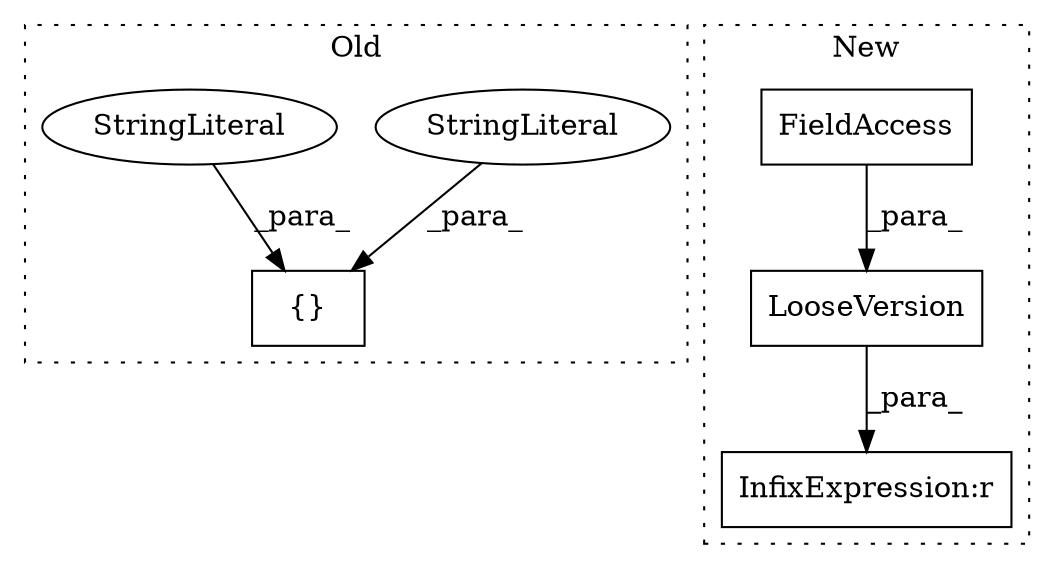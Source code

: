 digraph G {
subgraph cluster0 {
1 [label="{}" a="4" s="631,794" l="1,1" shape="box"];
5 [label="StringLiteral" a="45" s="669" l="16" shape="ellipse"];
6 [label="StringLiteral" a="45" s="773" l="21" shape="ellipse"];
label = "Old";
style="dotted";
}
subgraph cluster1 {
2 [label="LooseVersion" a="32" s="341,372" l="13,1" shape="box"];
3 [label="FieldAccess" a="22" s="354" l="6" shape="box"];
4 [label="InfixExpression:r" a="27" s="373" l="3" shape="box"];
label = "New";
style="dotted";
}
2 -> 4 [label="_para_"];
3 -> 2 [label="_para_"];
5 -> 1 [label="_para_"];
6 -> 1 [label="_para_"];
}